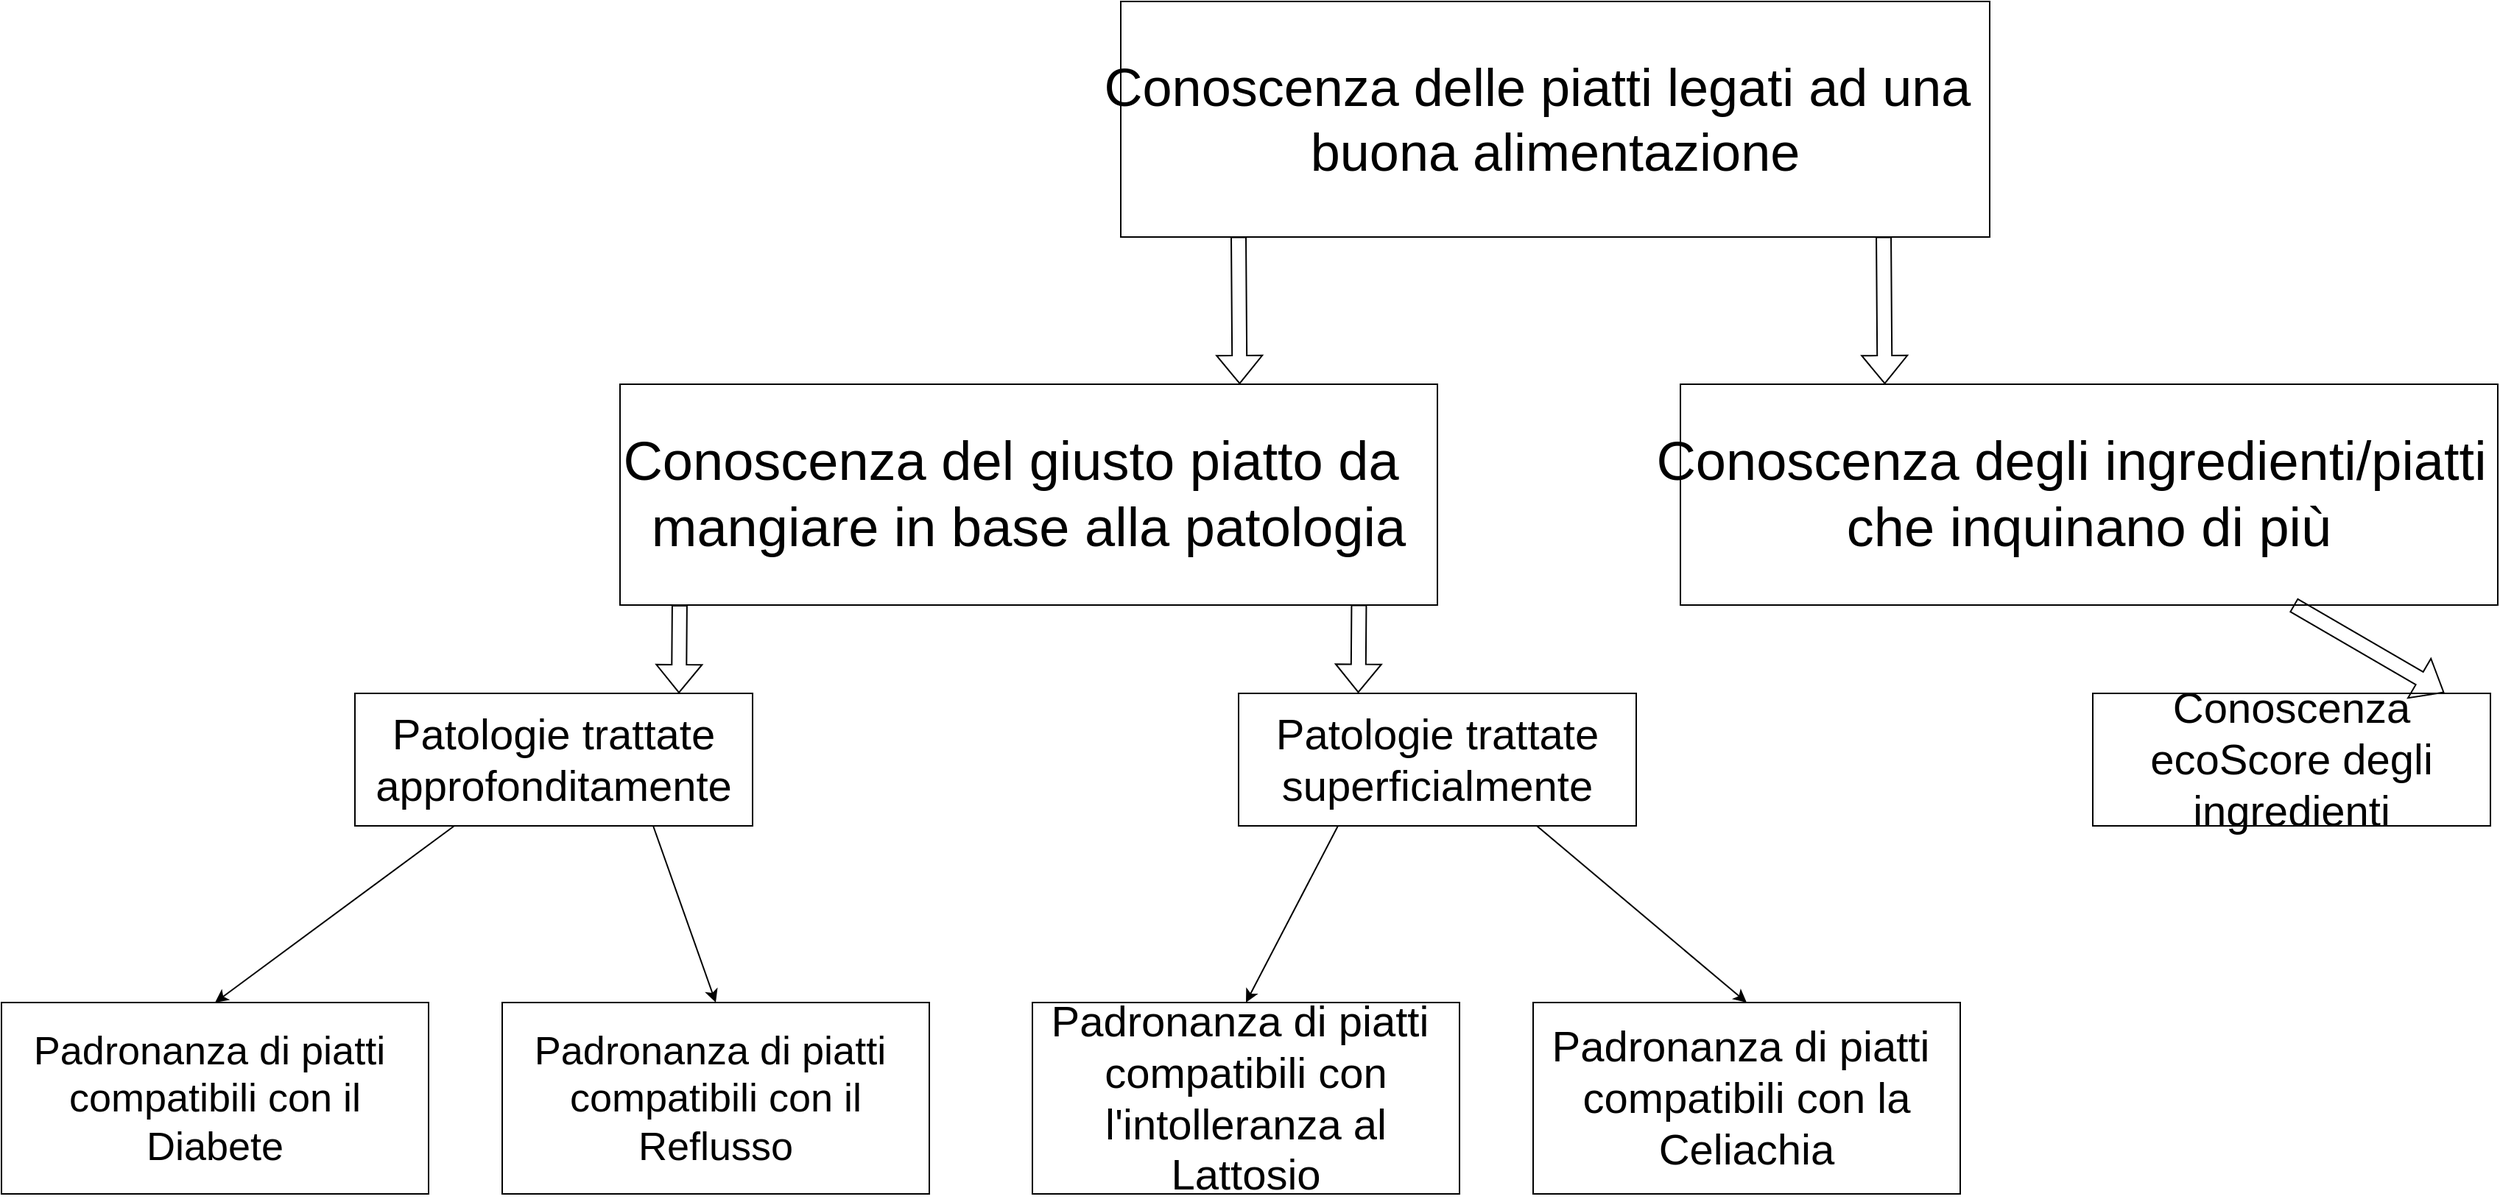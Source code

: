<mxfile version="18.1.2" type="device"><diagram id="yYUezmRQ8Q-IDr7vM85F" name="Page-1"><mxGraphModel dx="7131" dy="1003" grid="1" gridSize="10" guides="1" tooltips="1" connect="1" arrows="1" fold="1" page="1" pageScale="1" pageWidth="850" pageHeight="1100" math="0" shadow="0"><root><mxCell id="0"/><mxCell id="1" parent="0"/><mxCell id="x6_WDcnMlLpbWYYYfE1O-1" value="&lt;p class=&quot;MsoListParagraph&quot; style=&quot;text-indent: -18pt; font-size: 36px;&quot;&gt;&lt;font style=&quot;font-size: 36px;&quot;&gt;Conoscenza delle piatti legati ad una buona alimentazione&lt;/font&gt;&lt;/p&gt;" style="rounded=0;whiteSpace=wrap;html=1;" parent="1" vertex="1"><mxGeometry x="-3700" y="60" width="590" height="160" as="geometry"/></mxCell><mxCell id="x6_WDcnMlLpbWYYYfE1O-6" value="&lt;p class=&quot;MsoListParagraph&quot; style=&quot;text-indent: -18.0pt&quot;&gt;&lt;font style=&quot;font-size: 37px&quot;&gt;Conoscenza del giusto piatto da mangiare in base alla patologia&lt;/font&gt;&lt;/p&gt;" style="rounded=0;whiteSpace=wrap;html=1;" parent="1" vertex="1"><mxGeometry x="-4040" y="320" width="555" height="150" as="geometry"/></mxCell><mxCell id="x6_WDcnMlLpbWYYYfE1O-7" value="&lt;p class=&quot;MsoListParagraph&quot; style=&quot;text-indent: -18pt; font-size: 37px;&quot;&gt;&lt;font style=&quot;font-size: 37px;&quot;&gt;Conoscenza degli ingredienti/piatti che inquinano di più&lt;/font&gt;&lt;/p&gt;" style="rounded=0;whiteSpace=wrap;html=1;" parent="1" vertex="1"><mxGeometry x="-3320" y="320" width="555" height="150" as="geometry"/></mxCell><mxCell id="x6_WDcnMlLpbWYYYfE1O-9" value="" style="shape=flexArrow;endArrow=classic;html=1;rounded=0;fontSize=39;entryX=0.25;entryY=0;entryDx=0;entryDy=0;exitX=0.878;exitY=0.998;exitDx=0;exitDy=0;exitPerimeter=0;" parent="1" source="x6_WDcnMlLpbWYYYfE1O-1" target="x6_WDcnMlLpbWYYYfE1O-7" edge="1"><mxGeometry width="50" height="50" relative="1" as="geometry"><mxPoint x="-3191" y="220" as="sourcePoint"/><mxPoint x="-3599.915" y="324.6" as="targetPoint"/><Array as="points"/></mxGeometry></mxCell><mxCell id="Ru_rLrfBQ1XhAvELuPv4-2" value="&lt;font style=&quot;font-size: 27px;&quot;&gt;Padronanza di piatti&amp;nbsp; compatibili con il Diabete&lt;/font&gt;" style="rounded=0;whiteSpace=wrap;html=1;" vertex="1" parent="1"><mxGeometry x="-4460" y="740" width="290" height="130" as="geometry"/></mxCell><mxCell id="Ru_rLrfBQ1XhAvELuPv4-3" value="&lt;font style=&quot;font-size: 27px;&quot;&gt;Padronanza di piatti&amp;nbsp; compatibili con il Reflusso&lt;/font&gt;" style="rounded=0;whiteSpace=wrap;html=1;" vertex="1" parent="1"><mxGeometry x="-4120" y="740" width="290" height="130" as="geometry"/></mxCell><mxCell id="Ru_rLrfBQ1XhAvELuPv4-4" value="&lt;font style=&quot;font-size: 29px;&quot;&gt;Padronanza di piatti&amp;nbsp; compatibili con la Celiachia&lt;/font&gt;" style="rounded=0;whiteSpace=wrap;html=1;" vertex="1" parent="1"><mxGeometry x="-3420" y="740" width="290" height="130" as="geometry"/></mxCell><mxCell id="Ru_rLrfBQ1XhAvELuPv4-5" value="&lt;font style=&quot;font-size: 29px;&quot;&gt;Padronanza di piatti&amp;nbsp; compatibili con l'intolleranza al Lattosio&lt;/font&gt;" style="rounded=0;whiteSpace=wrap;html=1;" vertex="1" parent="1"><mxGeometry x="-3760" y="740" width="290" height="130" as="geometry"/></mxCell><mxCell id="Ru_rLrfBQ1XhAvELuPv4-8" value="Patologie trattate approfonditamente" style="rounded=0;whiteSpace=wrap;html=1;fontSize=29;" vertex="1" parent="1"><mxGeometry x="-4220" y="530" width="270" height="90" as="geometry"/></mxCell><mxCell id="Ru_rLrfBQ1XhAvELuPv4-9" value="Patologie trattate superficialmente" style="rounded=0;whiteSpace=wrap;html=1;fontSize=29;" vertex="1" parent="1"><mxGeometry x="-3620" y="530" width="270" height="90" as="geometry"/></mxCell><mxCell id="Ru_rLrfBQ1XhAvELuPv4-11" value="" style="shape=flexArrow;endArrow=classic;html=1;rounded=0;fontSize=39;entryX=0.25;entryY=0;entryDx=0;entryDy=0;exitX=0.878;exitY=0.998;exitDx=0;exitDy=0;exitPerimeter=0;" edge="1" parent="1"><mxGeometry width="50" height="50" relative="1" as="geometry"><mxPoint x="-3620" y="219.68" as="sourcePoint"/><mxPoint x="-3619.27" y="320" as="targetPoint"/><Array as="points"/></mxGeometry></mxCell><mxCell id="Ru_rLrfBQ1XhAvELuPv4-12" value="" style="endArrow=classic;html=1;rounded=0;fontSize=37;exitX=0.75;exitY=1;exitDx=0;exitDy=0;entryX=0.5;entryY=0;entryDx=0;entryDy=0;" edge="1" parent="1" source="Ru_rLrfBQ1XhAvELuPv4-9" target="Ru_rLrfBQ1XhAvELuPv4-4"><mxGeometry width="50" height="50" relative="1" as="geometry"><mxPoint x="-3420" y="740" as="sourcePoint"/><mxPoint x="-3370" y="690" as="targetPoint"/></mxGeometry></mxCell><mxCell id="Ru_rLrfBQ1XhAvELuPv4-13" value="" style="endArrow=classic;html=1;rounded=0;fontSize=37;exitX=0.25;exitY=1;exitDx=0;exitDy=0;entryX=0.5;entryY=0;entryDx=0;entryDy=0;" edge="1" parent="1" source="Ru_rLrfBQ1XhAvELuPv4-9" target="Ru_rLrfBQ1XhAvELuPv4-5"><mxGeometry width="50" height="50" relative="1" as="geometry"><mxPoint x="-3420" y="740" as="sourcePoint"/><mxPoint x="-3370" y="690" as="targetPoint"/></mxGeometry></mxCell><mxCell id="Ru_rLrfBQ1XhAvELuPv4-14" value="" style="endArrow=classic;html=1;rounded=0;fontSize=37;exitX=0.25;exitY=1;exitDx=0;exitDy=0;entryX=0.5;entryY=0;entryDx=0;entryDy=0;" edge="1" parent="1" source="Ru_rLrfBQ1XhAvELuPv4-8" target="Ru_rLrfBQ1XhAvELuPv4-2"><mxGeometry width="50" height="50" relative="1" as="geometry"><mxPoint x="-3710" y="740" as="sourcePoint"/><mxPoint x="-3660" y="690" as="targetPoint"/></mxGeometry></mxCell><mxCell id="Ru_rLrfBQ1XhAvELuPv4-15" value="" style="endArrow=classic;html=1;rounded=0;fontSize=37;exitX=0.75;exitY=1;exitDx=0;exitDy=0;entryX=0.5;entryY=0;entryDx=0;entryDy=0;" edge="1" parent="1" source="Ru_rLrfBQ1XhAvELuPv4-8" target="Ru_rLrfBQ1XhAvELuPv4-3"><mxGeometry width="50" height="50" relative="1" as="geometry"><mxPoint x="-3710" y="740" as="sourcePoint"/><mxPoint x="-3660" y="690" as="targetPoint"/></mxGeometry></mxCell><mxCell id="Ru_rLrfBQ1XhAvELuPv4-16" value="" style="shape=flexArrow;endArrow=classic;html=1;rounded=0;fontSize=37;exitX=0.904;exitY=0.998;exitDx=0;exitDy=0;exitPerimeter=0;entryX=0.301;entryY=-0.003;entryDx=0;entryDy=0;entryPerimeter=0;" edge="1" parent="1" source="x6_WDcnMlLpbWYYYfE1O-6" target="Ru_rLrfBQ1XhAvELuPv4-9"><mxGeometry width="50" height="50" relative="1" as="geometry"><mxPoint x="-3580" y="710" as="sourcePoint"/><mxPoint x="-3540" y="530" as="targetPoint"/></mxGeometry></mxCell><mxCell id="Ru_rLrfBQ1XhAvELuPv4-18" value="" style="shape=flexArrow;endArrow=classic;html=1;rounded=0;fontSize=37;exitX=0.904;exitY=0.998;exitDx=0;exitDy=0;exitPerimeter=0;entryX=0.301;entryY=-0.003;entryDx=0;entryDy=0;entryPerimeter=0;" edge="1" parent="1"><mxGeometry width="50" height="50" relative="1" as="geometry"><mxPoint x="-3999.55" y="469.97" as="sourcePoint"/><mxPoint x="-4000" y="530" as="targetPoint"/></mxGeometry></mxCell><mxCell id="Ru_rLrfBQ1XhAvELuPv4-20" value="Conoscenza ecoScore degli ingredienti" style="rounded=0;whiteSpace=wrap;html=1;fontSize=29;" vertex="1" parent="1"><mxGeometry x="-3040" y="530" width="270" height="90" as="geometry"/></mxCell><mxCell id="Ru_rLrfBQ1XhAvELuPv4-21" value="" style="shape=flexArrow;endArrow=classic;html=1;rounded=0;fontSize=37;exitX=0.75;exitY=1;exitDx=0;exitDy=0;entryX=0.884;entryY=-0.005;entryDx=0;entryDy=0;entryPerimeter=0;" edge="1" parent="1" source="x6_WDcnMlLpbWYYYfE1O-7" target="Ru_rLrfBQ1XhAvELuPv4-20"><mxGeometry width="50" height="50" relative="1" as="geometry"><mxPoint x="-3610" y="720" as="sourcePoint"/><mxPoint x="-3560" y="670" as="targetPoint"/></mxGeometry></mxCell></root></mxGraphModel></diagram></mxfile>